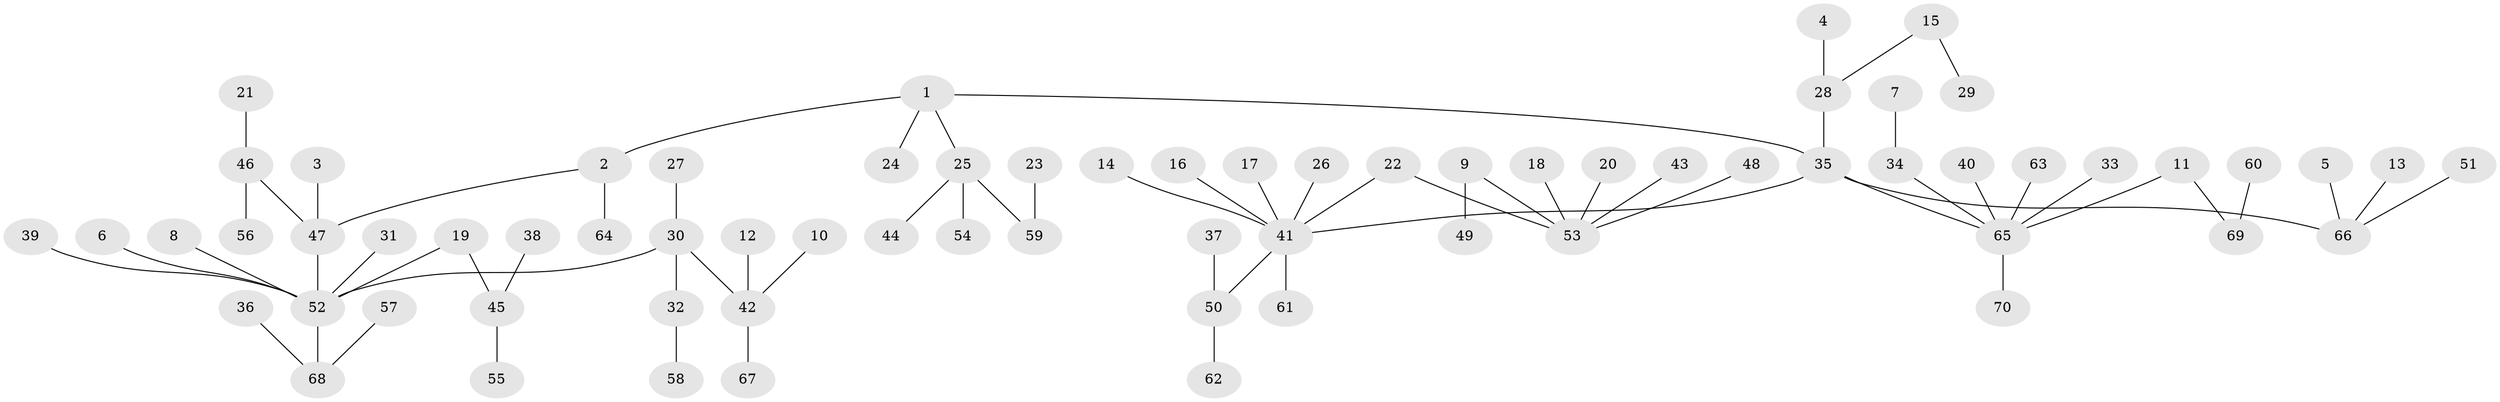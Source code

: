// original degree distribution, {4: 0.07857142857142857, 6: 0.007142857142857143, 2: 0.21428571428571427, 3: 0.1, 5: 0.05, 9: 0.007142857142857143, 1: 0.5357142857142857, 7: 0.007142857142857143}
// Generated by graph-tools (version 1.1) at 2025/50/03/09/25 03:50:26]
// undirected, 70 vertices, 69 edges
graph export_dot {
graph [start="1"]
  node [color=gray90,style=filled];
  1;
  2;
  3;
  4;
  5;
  6;
  7;
  8;
  9;
  10;
  11;
  12;
  13;
  14;
  15;
  16;
  17;
  18;
  19;
  20;
  21;
  22;
  23;
  24;
  25;
  26;
  27;
  28;
  29;
  30;
  31;
  32;
  33;
  34;
  35;
  36;
  37;
  38;
  39;
  40;
  41;
  42;
  43;
  44;
  45;
  46;
  47;
  48;
  49;
  50;
  51;
  52;
  53;
  54;
  55;
  56;
  57;
  58;
  59;
  60;
  61;
  62;
  63;
  64;
  65;
  66;
  67;
  68;
  69;
  70;
  1 -- 2 [weight=1.0];
  1 -- 24 [weight=1.0];
  1 -- 25 [weight=1.0];
  1 -- 35 [weight=1.0];
  2 -- 47 [weight=1.0];
  2 -- 64 [weight=1.0];
  3 -- 47 [weight=1.0];
  4 -- 28 [weight=1.0];
  5 -- 66 [weight=1.0];
  6 -- 52 [weight=1.0];
  7 -- 34 [weight=1.0];
  8 -- 52 [weight=1.0];
  9 -- 49 [weight=1.0];
  9 -- 53 [weight=1.0];
  10 -- 42 [weight=1.0];
  11 -- 65 [weight=1.0];
  11 -- 69 [weight=1.0];
  12 -- 42 [weight=1.0];
  13 -- 66 [weight=1.0];
  14 -- 41 [weight=1.0];
  15 -- 28 [weight=1.0];
  15 -- 29 [weight=1.0];
  16 -- 41 [weight=1.0];
  17 -- 41 [weight=1.0];
  18 -- 53 [weight=1.0];
  19 -- 45 [weight=1.0];
  19 -- 52 [weight=1.0];
  20 -- 53 [weight=1.0];
  21 -- 46 [weight=1.0];
  22 -- 41 [weight=1.0];
  22 -- 53 [weight=1.0];
  23 -- 59 [weight=1.0];
  25 -- 44 [weight=1.0];
  25 -- 54 [weight=1.0];
  25 -- 59 [weight=1.0];
  26 -- 41 [weight=1.0];
  27 -- 30 [weight=1.0];
  28 -- 35 [weight=1.0];
  30 -- 32 [weight=1.0];
  30 -- 42 [weight=1.0];
  30 -- 52 [weight=1.0];
  31 -- 52 [weight=1.0];
  32 -- 58 [weight=1.0];
  33 -- 65 [weight=1.0];
  34 -- 65 [weight=1.0];
  35 -- 41 [weight=1.0];
  35 -- 65 [weight=1.0];
  35 -- 66 [weight=1.0];
  36 -- 68 [weight=1.0];
  37 -- 50 [weight=1.0];
  38 -- 45 [weight=1.0];
  39 -- 52 [weight=1.0];
  40 -- 65 [weight=1.0];
  41 -- 50 [weight=1.0];
  41 -- 61 [weight=1.0];
  42 -- 67 [weight=1.0];
  43 -- 53 [weight=1.0];
  45 -- 55 [weight=1.0];
  46 -- 47 [weight=1.0];
  46 -- 56 [weight=1.0];
  47 -- 52 [weight=1.0];
  48 -- 53 [weight=1.0];
  50 -- 62 [weight=1.0];
  51 -- 66 [weight=1.0];
  52 -- 68 [weight=1.0];
  57 -- 68 [weight=1.0];
  60 -- 69 [weight=1.0];
  63 -- 65 [weight=1.0];
  65 -- 70 [weight=1.0];
}
